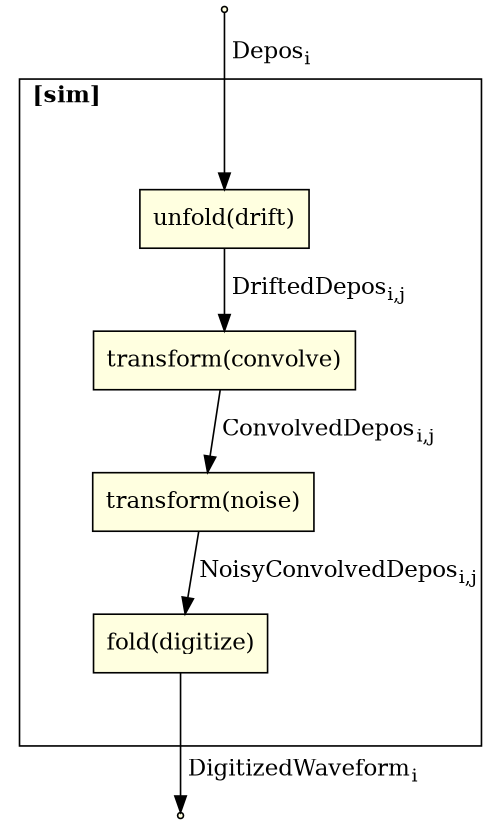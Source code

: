 digraph g {
  size="8,5.5"
  node [shape=rounded, style=filled, fillcolor=lightyellow];

  source [label="input", shape=point, style=filled]

  subgraph cluster_sim {
    label=<<b>[sim]</b>>
    labeljust=left
    margin=45
    unfold [label="unfold(drift)"]
    noise [label="transform(noise)"]
    convolve [label="transform(convolve)"]
    fold[label="fold(digitize)"]
  }
  sink [label="output", shape=point, style=filled]

  source -> unfold [label=< Depos<sub>i</sub>>]
  unfold -> convolve [label=< DriftedDepos<sub>i,j</sub>>]
  convolve -> noise [label=< ConvolvedDepos<sub>i,j</sub>>]
  noise -> fold [label=< NoisyConvolvedDepos<sub>i,j</sub>>]
  fold -> sink [label=< DigitizedWaveform<sub>i</sub>>]

}
